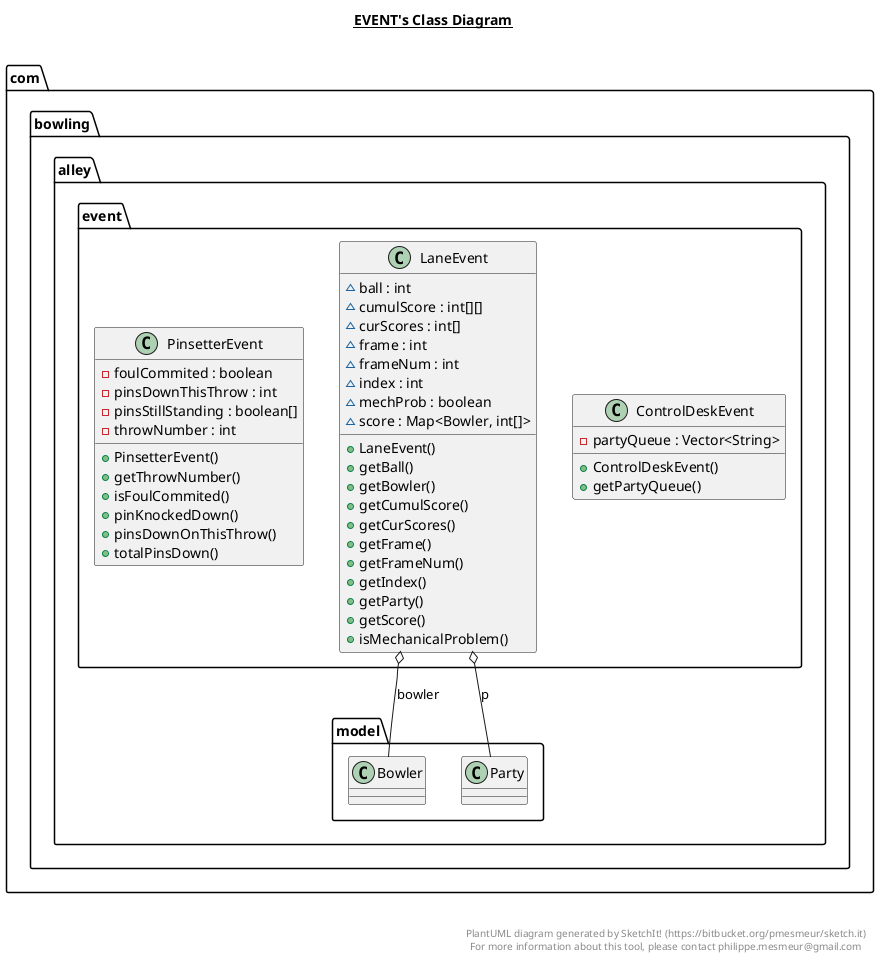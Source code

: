 @startuml

title __EVENT's Class Diagram__\n

  namespace com.bowling.alley {
    namespace event {
      class com.bowling.alley.event.ControlDeskEvent {
          - partyQueue : Vector<String>
          + ControlDeskEvent()
          + getPartyQueue()
      }
    }
  }
  

  namespace com.bowling.alley {
    namespace event {
      class com.bowling.alley.event.LaneEvent {
          ~ ball : int
          ~ cumulScore : int[][]
          ~ curScores : int[]
          ~ frame : int
          ~ frameNum : int
          ~ index : int
          ~ mechProb : boolean
          ~ score : Map<Bowler, int[]>
          + LaneEvent()
          + getBall()
          + getBowler()
          + getCumulScore()
          + getCurScores()
          + getFrame()
          + getFrameNum()
          + getIndex()
          + getParty()
          + getScore()
          + isMechanicalProblem()
      }
    }
  }
  

  namespace com.bowling.alley {
    namespace event {
      class com.bowling.alley.event.PinsetterEvent {
          - foulCommited : boolean
          - pinsDownThisThrow : int
          - pinsStillStanding : boolean[]
          - throwNumber : int
          + PinsetterEvent()
          + getThrowNumber()
          + isFoulCommited()
          + pinKnockedDown()
          + pinsDownOnThisThrow()
          + totalPinsDown()
      }
    }
  }
  

  com.bowling.alley.event.LaneEvent o-- com.bowling.alley.model.Bowler : bowler
  com.bowling.alley.event.LaneEvent o-- com.bowling.alley.model.Party : p


right footer


PlantUML diagram generated by SketchIt! (https://bitbucket.org/pmesmeur/sketch.it)
For more information about this tool, please contact philippe.mesmeur@gmail.com
endfooter

@enduml
